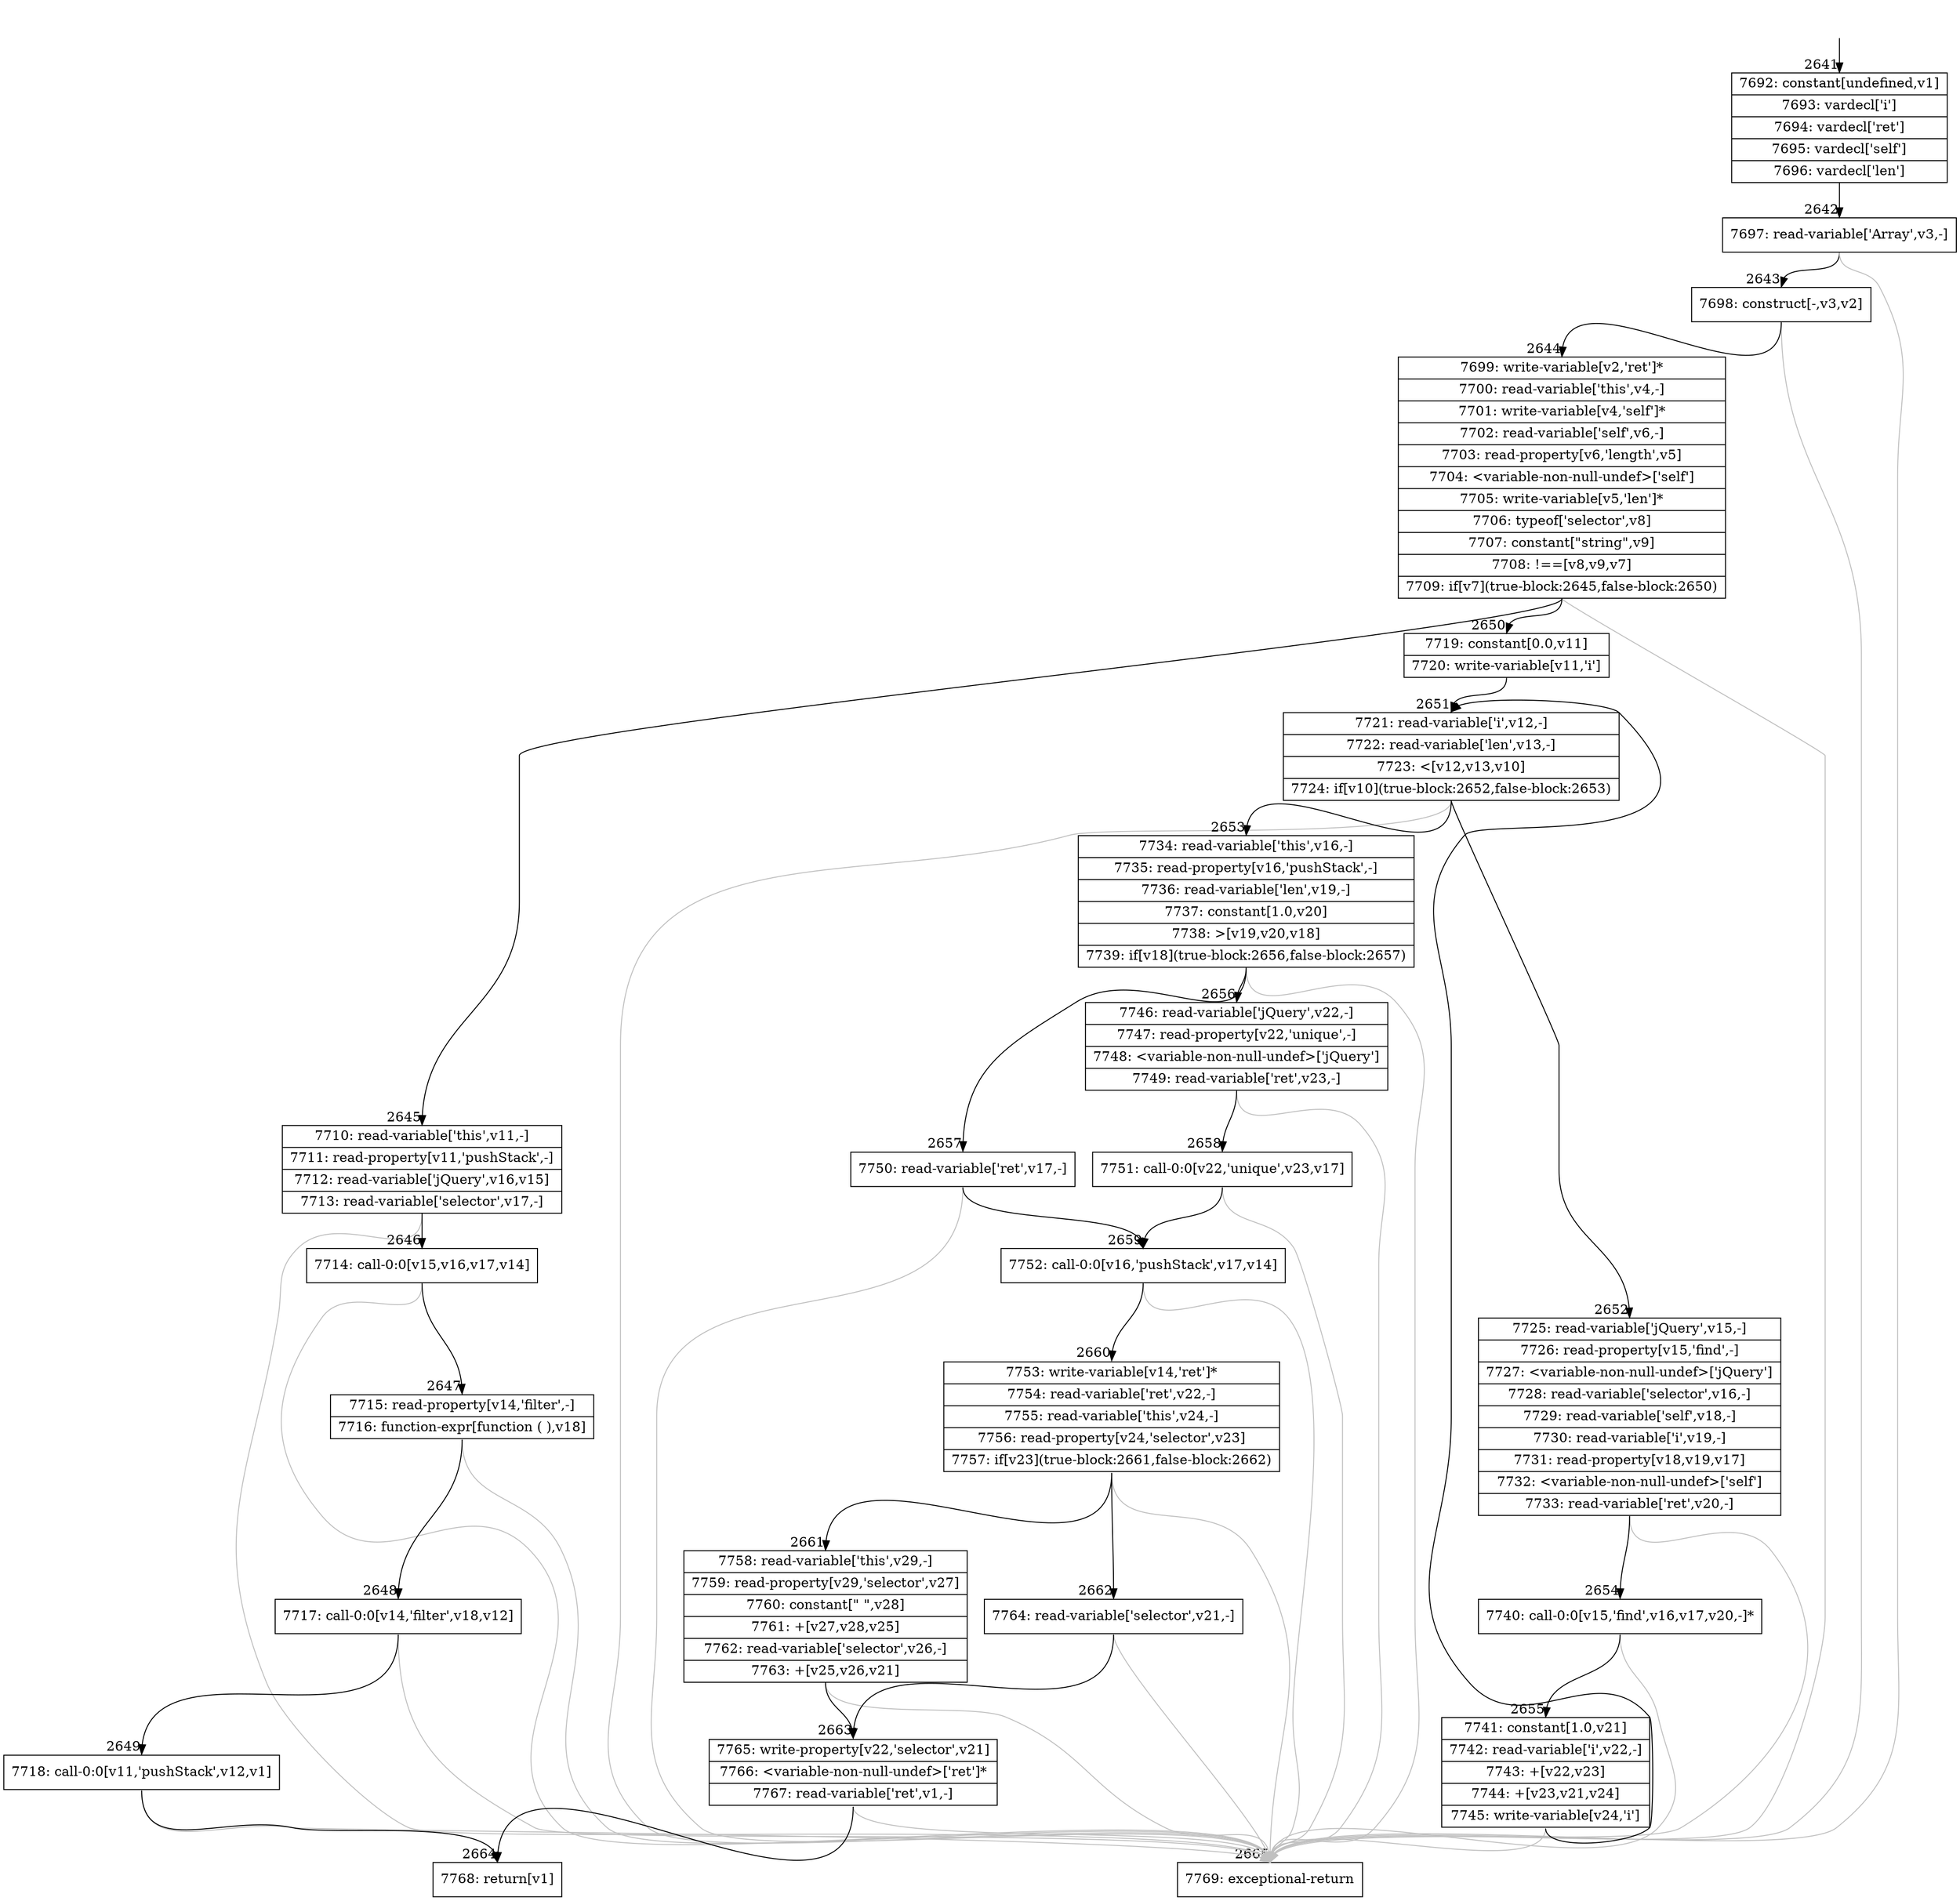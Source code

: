 digraph {
rankdir="TD"
BB_entry170[shape=none,label=""];
BB_entry170 -> BB2641 [tailport=s, headport=n, headlabel="    2641"]
BB2641 [shape=record label="{7692: constant[undefined,v1]|7693: vardecl['i']|7694: vardecl['ret']|7695: vardecl['self']|7696: vardecl['len']}" ] 
BB2641 -> BB2642 [tailport=s, headport=n, headlabel="      2642"]
BB2642 [shape=record label="{7697: read-variable['Array',v3,-]}" ] 
BB2642 -> BB2643 [tailport=s, headport=n, headlabel="      2643"]
BB2642 -> BB2665 [tailport=s, headport=n, color=gray, headlabel="      2665"]
BB2643 [shape=record label="{7698: construct[-,v3,v2]}" ] 
BB2643 -> BB2644 [tailport=s, headport=n, headlabel="      2644"]
BB2643 -> BB2665 [tailport=s, headport=n, color=gray]
BB2644 [shape=record label="{7699: write-variable[v2,'ret']*|7700: read-variable['this',v4,-]|7701: write-variable[v4,'self']*|7702: read-variable['self',v6,-]|7703: read-property[v6,'length',v5]|7704: \<variable-non-null-undef\>['self']|7705: write-variable[v5,'len']*|7706: typeof['selector',v8]|7707: constant[\"string\",v9]|7708: !==[v8,v9,v7]|7709: if[v7](true-block:2645,false-block:2650)}" ] 
BB2644 -> BB2645 [tailport=s, headport=n, headlabel="      2645"]
BB2644 -> BB2650 [tailport=s, headport=n, headlabel="      2650"]
BB2644 -> BB2665 [tailport=s, headport=n, color=gray]
BB2645 [shape=record label="{7710: read-variable['this',v11,-]|7711: read-property[v11,'pushStack',-]|7712: read-variable['jQuery',v16,v15]|7713: read-variable['selector',v17,-]}" ] 
BB2645 -> BB2646 [tailport=s, headport=n, headlabel="      2646"]
BB2645 -> BB2665 [tailport=s, headport=n, color=gray]
BB2646 [shape=record label="{7714: call-0:0[v15,v16,v17,v14]}" ] 
BB2646 -> BB2647 [tailport=s, headport=n, headlabel="      2647"]
BB2646 -> BB2665 [tailport=s, headport=n, color=gray]
BB2647 [shape=record label="{7715: read-property[v14,'filter',-]|7716: function-expr[function ( ),v18]}" ] 
BB2647 -> BB2648 [tailport=s, headport=n, headlabel="      2648"]
BB2647 -> BB2665 [tailport=s, headport=n, color=gray]
BB2648 [shape=record label="{7717: call-0:0[v14,'filter',v18,v12]}" ] 
BB2648 -> BB2649 [tailport=s, headport=n, headlabel="      2649"]
BB2648 -> BB2665 [tailport=s, headport=n, color=gray]
BB2649 [shape=record label="{7718: call-0:0[v11,'pushStack',v12,v1]}" ] 
BB2649 -> BB2664 [tailport=s, headport=n, headlabel="      2664"]
BB2649 -> BB2665 [tailport=s, headport=n, color=gray]
BB2650 [shape=record label="{7719: constant[0.0,v11]|7720: write-variable[v11,'i']}" ] 
BB2650 -> BB2651 [tailport=s, headport=n, headlabel="      2651"]
BB2651 [shape=record label="{7721: read-variable['i',v12,-]|7722: read-variable['len',v13,-]|7723: \<[v12,v13,v10]|7724: if[v10](true-block:2652,false-block:2653)}" ] 
BB2651 -> BB2652 [tailport=s, headport=n, headlabel="      2652"]
BB2651 -> BB2653 [tailport=s, headport=n, headlabel="      2653"]
BB2651 -> BB2665 [tailport=s, headport=n, color=gray]
BB2652 [shape=record label="{7725: read-variable['jQuery',v15,-]|7726: read-property[v15,'find',-]|7727: \<variable-non-null-undef\>['jQuery']|7728: read-variable['selector',v16,-]|7729: read-variable['self',v18,-]|7730: read-variable['i',v19,-]|7731: read-property[v18,v19,v17]|7732: \<variable-non-null-undef\>['self']|7733: read-variable['ret',v20,-]}" ] 
BB2652 -> BB2654 [tailport=s, headport=n, headlabel="      2654"]
BB2652 -> BB2665 [tailport=s, headport=n, color=gray]
BB2653 [shape=record label="{7734: read-variable['this',v16,-]|7735: read-property[v16,'pushStack',-]|7736: read-variable['len',v19,-]|7737: constant[1.0,v20]|7738: \>[v19,v20,v18]|7739: if[v18](true-block:2656,false-block:2657)}" ] 
BB2653 -> BB2656 [tailport=s, headport=n, headlabel="      2656"]
BB2653 -> BB2657 [tailport=s, headport=n, headlabel="      2657"]
BB2653 -> BB2665 [tailport=s, headport=n, color=gray]
BB2654 [shape=record label="{7740: call-0:0[v15,'find',v16,v17,v20,-]*}" ] 
BB2654 -> BB2655 [tailport=s, headport=n, headlabel="      2655"]
BB2654 -> BB2665 [tailport=s, headport=n, color=gray]
BB2655 [shape=record label="{7741: constant[1.0,v21]|7742: read-variable['i',v22,-]|7743: +[v22,v23]|7744: +[v23,v21,v24]|7745: write-variable[v24,'i']}" ] 
BB2655 -> BB2651 [tailport=s, headport=n]
BB2655 -> BB2665 [tailport=s, headport=n, color=gray]
BB2656 [shape=record label="{7746: read-variable['jQuery',v22,-]|7747: read-property[v22,'unique',-]|7748: \<variable-non-null-undef\>['jQuery']|7749: read-variable['ret',v23,-]}" ] 
BB2656 -> BB2658 [tailport=s, headport=n, headlabel="      2658"]
BB2656 -> BB2665 [tailport=s, headport=n, color=gray]
BB2657 [shape=record label="{7750: read-variable['ret',v17,-]}" ] 
BB2657 -> BB2659 [tailport=s, headport=n, headlabel="      2659"]
BB2657 -> BB2665 [tailport=s, headport=n, color=gray]
BB2658 [shape=record label="{7751: call-0:0[v22,'unique',v23,v17]}" ] 
BB2658 -> BB2659 [tailport=s, headport=n]
BB2658 -> BB2665 [tailport=s, headport=n, color=gray]
BB2659 [shape=record label="{7752: call-0:0[v16,'pushStack',v17,v14]}" ] 
BB2659 -> BB2660 [tailport=s, headport=n, headlabel="      2660"]
BB2659 -> BB2665 [tailport=s, headport=n, color=gray]
BB2660 [shape=record label="{7753: write-variable[v14,'ret']*|7754: read-variable['ret',v22,-]|7755: read-variable['this',v24,-]|7756: read-property[v24,'selector',v23]|7757: if[v23](true-block:2661,false-block:2662)}" ] 
BB2660 -> BB2661 [tailport=s, headport=n, headlabel="      2661"]
BB2660 -> BB2662 [tailport=s, headport=n, headlabel="      2662"]
BB2660 -> BB2665 [tailport=s, headport=n, color=gray]
BB2661 [shape=record label="{7758: read-variable['this',v29,-]|7759: read-property[v29,'selector',v27]|7760: constant[\" \",v28]|7761: +[v27,v28,v25]|7762: read-variable['selector',v26,-]|7763: +[v25,v26,v21]}" ] 
BB2661 -> BB2663 [tailport=s, headport=n, headlabel="      2663"]
BB2661 -> BB2665 [tailport=s, headport=n, color=gray]
BB2662 [shape=record label="{7764: read-variable['selector',v21,-]}" ] 
BB2662 -> BB2663 [tailport=s, headport=n]
BB2662 -> BB2665 [tailport=s, headport=n, color=gray]
BB2663 [shape=record label="{7765: write-property[v22,'selector',v21]|7766: \<variable-non-null-undef\>['ret']*|7767: read-variable['ret',v1,-]}" ] 
BB2663 -> BB2664 [tailport=s, headport=n]
BB2663 -> BB2665 [tailport=s, headport=n, color=gray]
BB2664 [shape=record label="{7768: return[v1]}" ] 
BB2665 [shape=record label="{7769: exceptional-return}" ] 
}
